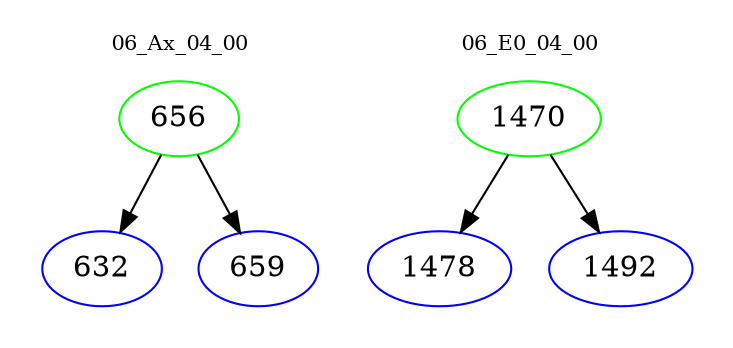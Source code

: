 digraph{
subgraph cluster_0 {
color = white
label = "06_Ax_04_00";
fontsize=10;
T0_656 [label="656", color="green"]
T0_656 -> T0_632 [color="black"]
T0_632 [label="632", color="blue"]
T0_656 -> T0_659 [color="black"]
T0_659 [label="659", color="blue"]
}
subgraph cluster_1 {
color = white
label = "06_E0_04_00";
fontsize=10;
T1_1470 [label="1470", color="green"]
T1_1470 -> T1_1478 [color="black"]
T1_1478 [label="1478", color="blue"]
T1_1470 -> T1_1492 [color="black"]
T1_1492 [label="1492", color="blue"]
}
}
